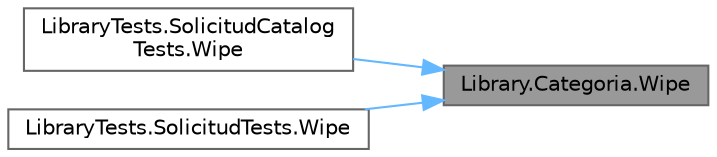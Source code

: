 digraph "Library.Categoria.Wipe"
{
 // INTERACTIVE_SVG=YES
 // LATEX_PDF_SIZE
  bgcolor="transparent";
  edge [fontname=Helvetica,fontsize=10,labelfontname=Helvetica,labelfontsize=10];
  node [fontname=Helvetica,fontsize=10,shape=box,height=0.2,width=0.4];
  rankdir="RL";
  Node1 [label="Library.Categoria.Wipe",height=0.2,width=0.4,color="gray40", fillcolor="grey60", style="filled", fontcolor="black",tooltip="Método para eliminar los datos de la clase."];
  Node1 -> Node2 [dir="back",color="steelblue1",style="solid"];
  Node2 [label="LibraryTests.SolicitudCatalog\lTests.Wipe",height=0.2,width=0.4,color="grey40", fillcolor="white", style="filled",URL="$classLibraryTests_1_1SolicitudCatalogTests.html#a5609b76239d86d234142d6e47585e786",tooltip="Al terminar un test borra todas las instancias de singleton."];
  Node1 -> Node3 [dir="back",color="steelblue1",style="solid"];
  Node3 [label="LibraryTests.SolicitudTests.Wipe",height=0.2,width=0.4,color="grey40", fillcolor="white", style="filled",URL="$classLibraryTests_1_1SolicitudTests.html#aedde992e8fec9cadeac769cd47ef98f9",tooltip="Al terminar un test borra todas las instancias de singleton."];
}
